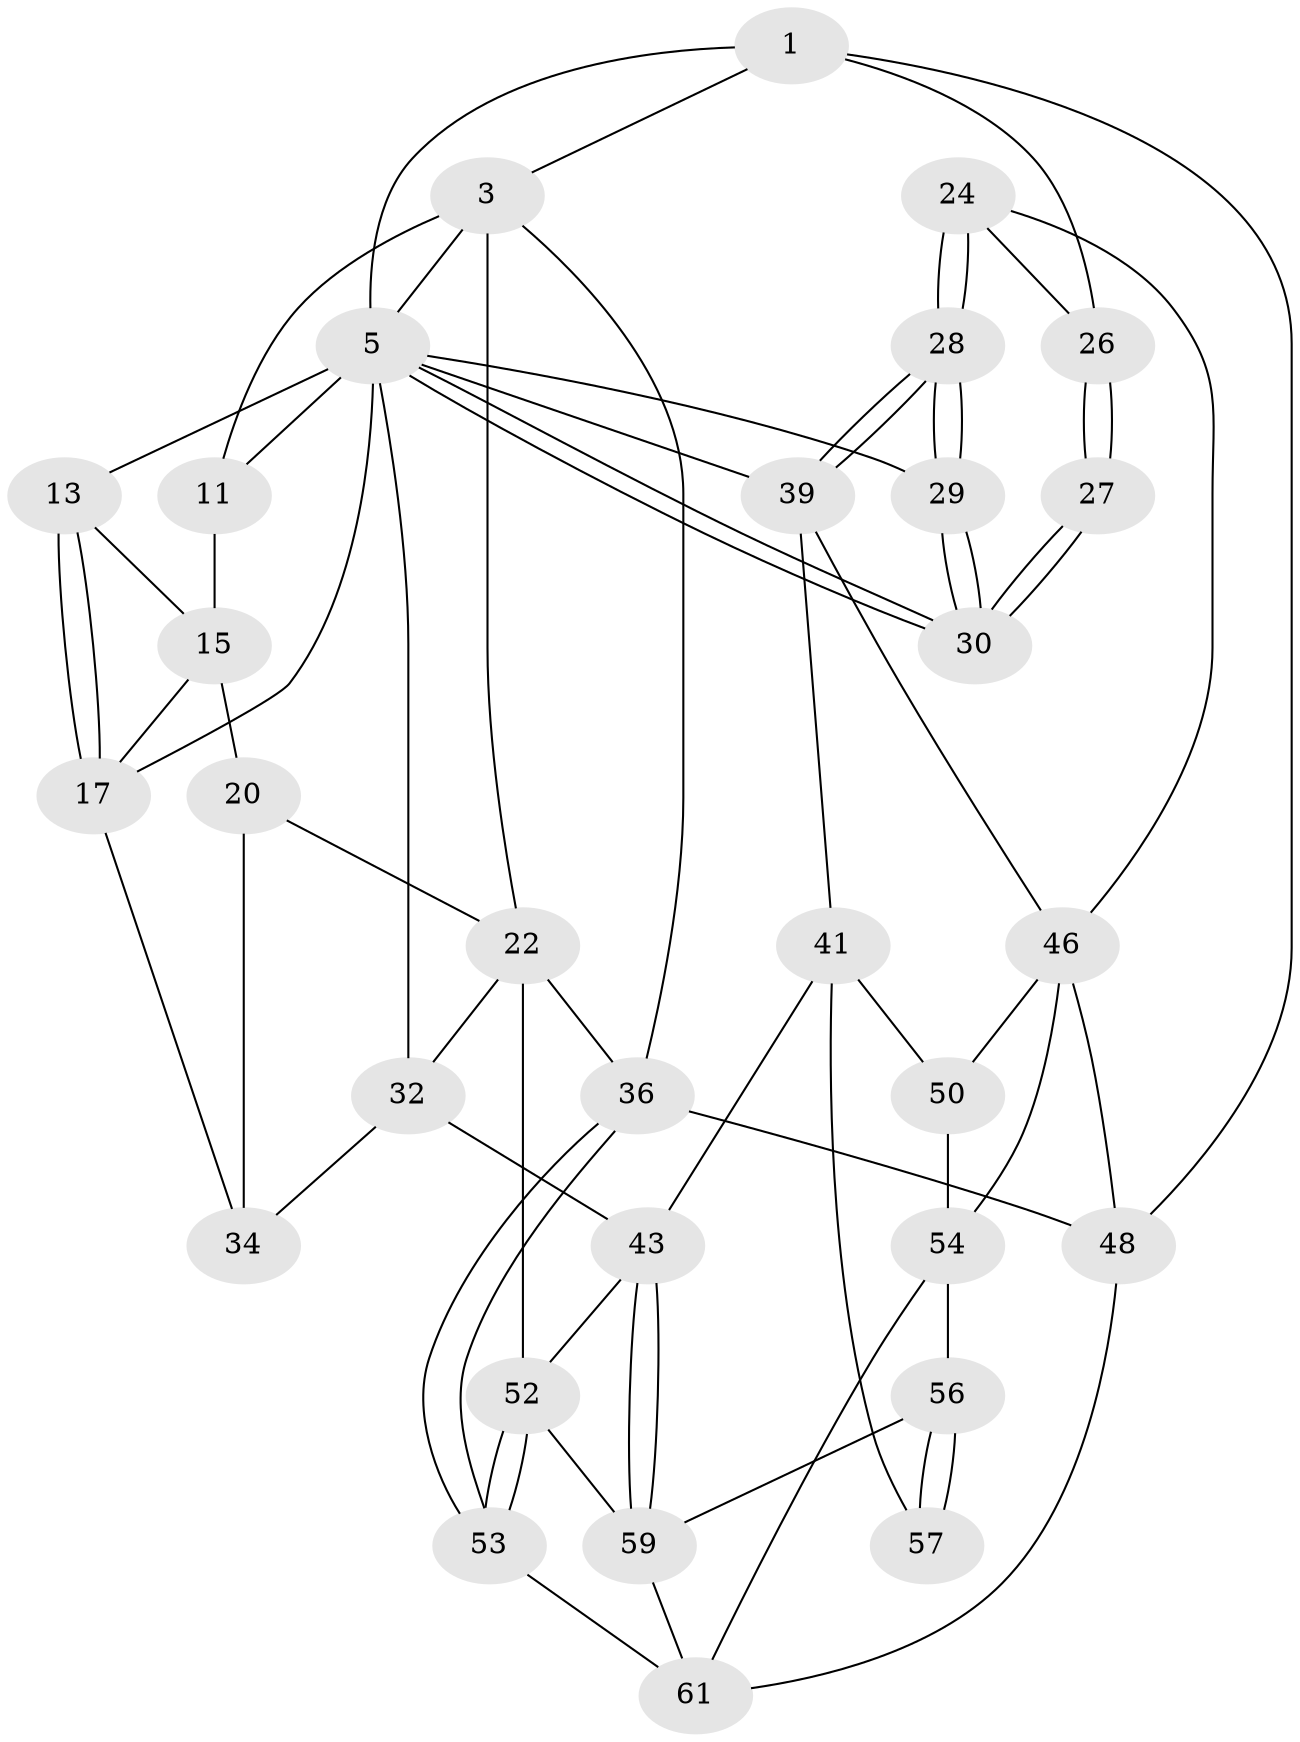 // original degree distribution, {3: 0.04838709677419355, 6: 0.20967741935483872, 5: 0.532258064516129, 4: 0.20967741935483872}
// Generated by graph-tools (version 1.1) at 2025/17/03/09/25 04:17:14]
// undirected, 31 vertices, 70 edges
graph export_dot {
graph [start="1"]
  node [color=gray90,style=filled];
  1 [pos="+0.6670638072535536+0",super="+2"];
  3 [pos="+0+0",super="+4+10"];
  5 [pos="+0.6676164936896829+0.1789582745822557",super="+6"];
  11 [pos="+0+0.03796476131216139"];
  13 [pos="+0.25795060002555564+0.22474234473527907",super="+14"];
  15 [pos="+0.19392627673692223+0.27041238931073597",super="+19+16"];
  17 [pos="+0.35176262543241027+0.313146227864558",super="+18"];
  20 [pos="+0.1370680746867444+0.3536534777230124",super="+21"];
  22 [pos="+0.06888320386813698+0.47741288478618776",super="+38+23"];
  24 [pos="+0.9710632090762852+0.2742304418099157",super="+25"];
  26 [pos="+1+0"];
  27 [pos="+0.8168530988006112+0.18952672290101072"];
  28 [pos="+0.8295640942854635+0.4795546658372649"];
  29 [pos="+0.7115476296633559+0.3113922135050244"];
  30 [pos="+0.6684225155883926+0.17959634001980643"];
  32 [pos="+0.49820644742657094+0.4804500286350685",super="+33"];
  34 [pos="+0.338243614906522+0.35838297630423044"];
  36 [pos="+0+1"];
  39 [pos="+0.8347189512780783+0.49702680182140874",super="+40"];
  41 [pos="+0.6276633621180518+0.6422091637988441",super="+42+51"];
  43 [pos="+0.5393756036559532+0.7611627900841984",super="+44"];
  46 [pos="+1+0.5029370745205586",super="+49+47"];
  48 [pos="+1+1"];
  50 [pos="+0.8434544702823951+0.6182577121381875"];
  52 [pos="+0+1",super="+58"];
  53 [pos="+0+1"];
  54 [pos="+0.8672217327141747+0.6370624115738367",super="+55"];
  56 [pos="+0.7782727620727123+0.8735987446301015"];
  57 [pos="+0.7417245612294554+0.8318244516151329"];
  59 [pos="+0.4828027267792949+0.7885188811874773",super="+60"];
  61 [pos="+0.5079824301776601+1",super="+62"];
  1 -- 5;
  1 -- 48;
  1 -- 26;
  1 -- 3;
  3 -- 36;
  3 -- 11;
  3 -- 5;
  3 -- 22;
  5 -- 30;
  5 -- 30;
  5 -- 32;
  5 -- 39;
  5 -- 11;
  5 -- 13 [weight=2];
  5 -- 17;
  5 -- 29;
  11 -- 15;
  13 -- 17;
  13 -- 17;
  13 -- 15;
  15 -- 17;
  15 -- 20 [weight=2];
  17 -- 34;
  20 -- 34;
  20 -- 22;
  22 -- 52;
  22 -- 32;
  22 -- 36;
  24 -- 28;
  24 -- 28;
  24 -- 26;
  24 -- 46;
  26 -- 27;
  26 -- 27;
  27 -- 30;
  27 -- 30;
  28 -- 29;
  28 -- 29;
  28 -- 39;
  28 -- 39;
  29 -- 30;
  29 -- 30;
  32 -- 34;
  32 -- 43 [weight=2];
  36 -- 53;
  36 -- 53;
  36 -- 48;
  39 -- 46;
  39 -- 41;
  41 -- 43;
  41 -- 57 [weight=2];
  41 -- 50;
  43 -- 59;
  43 -- 59;
  43 -- 52;
  46 -- 48;
  46 -- 54;
  46 -- 50;
  48 -- 61;
  50 -- 54;
  52 -- 53;
  52 -- 53;
  52 -- 59;
  53 -- 61;
  54 -- 56;
  54 -- 61;
  56 -- 57;
  56 -- 57;
  56 -- 59;
  59 -- 61;
}
